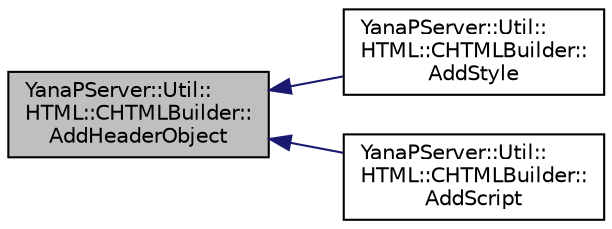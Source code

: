 digraph "YanaPServer::Util::HTML::CHTMLBuilder::AddHeaderObject"
{
  edge [fontname="Helvetica",fontsize="10",labelfontname="Helvetica",labelfontsize="10"];
  node [fontname="Helvetica",fontsize="10",shape=record];
  rankdir="LR";
  Node12 [label="YanaPServer::Util::\lHTML::CHTMLBuilder::\lAddHeaderObject",height=0.2,width=0.4,color="black", fillcolor="grey75", style="filled", fontcolor="black"];
  Node12 -> Node13 [dir="back",color="midnightblue",fontsize="10",style="solid",fontname="Helvetica"];
  Node13 [label="YanaPServer::Util::\lHTML::CHTMLBuilder::\lAddStyle",height=0.2,width=0.4,color="black", fillcolor="white", style="filled",URL="$class_yana_p_server_1_1_util_1_1_h_t_m_l_1_1_c_h_t_m_l_builder.html#abf9608a2e5cbf1f138755840e869f9c3",tooltip="スタイル追加 "];
  Node12 -> Node14 [dir="back",color="midnightblue",fontsize="10",style="solid",fontname="Helvetica"];
  Node14 [label="YanaPServer::Util::\lHTML::CHTMLBuilder::\lAddScript",height=0.2,width=0.4,color="black", fillcolor="white", style="filled",URL="$class_yana_p_server_1_1_util_1_1_h_t_m_l_1_1_c_h_t_m_l_builder.html#a652d9ee83f3151d6479829250a57106f",tooltip="スクリプト追加 "];
}
